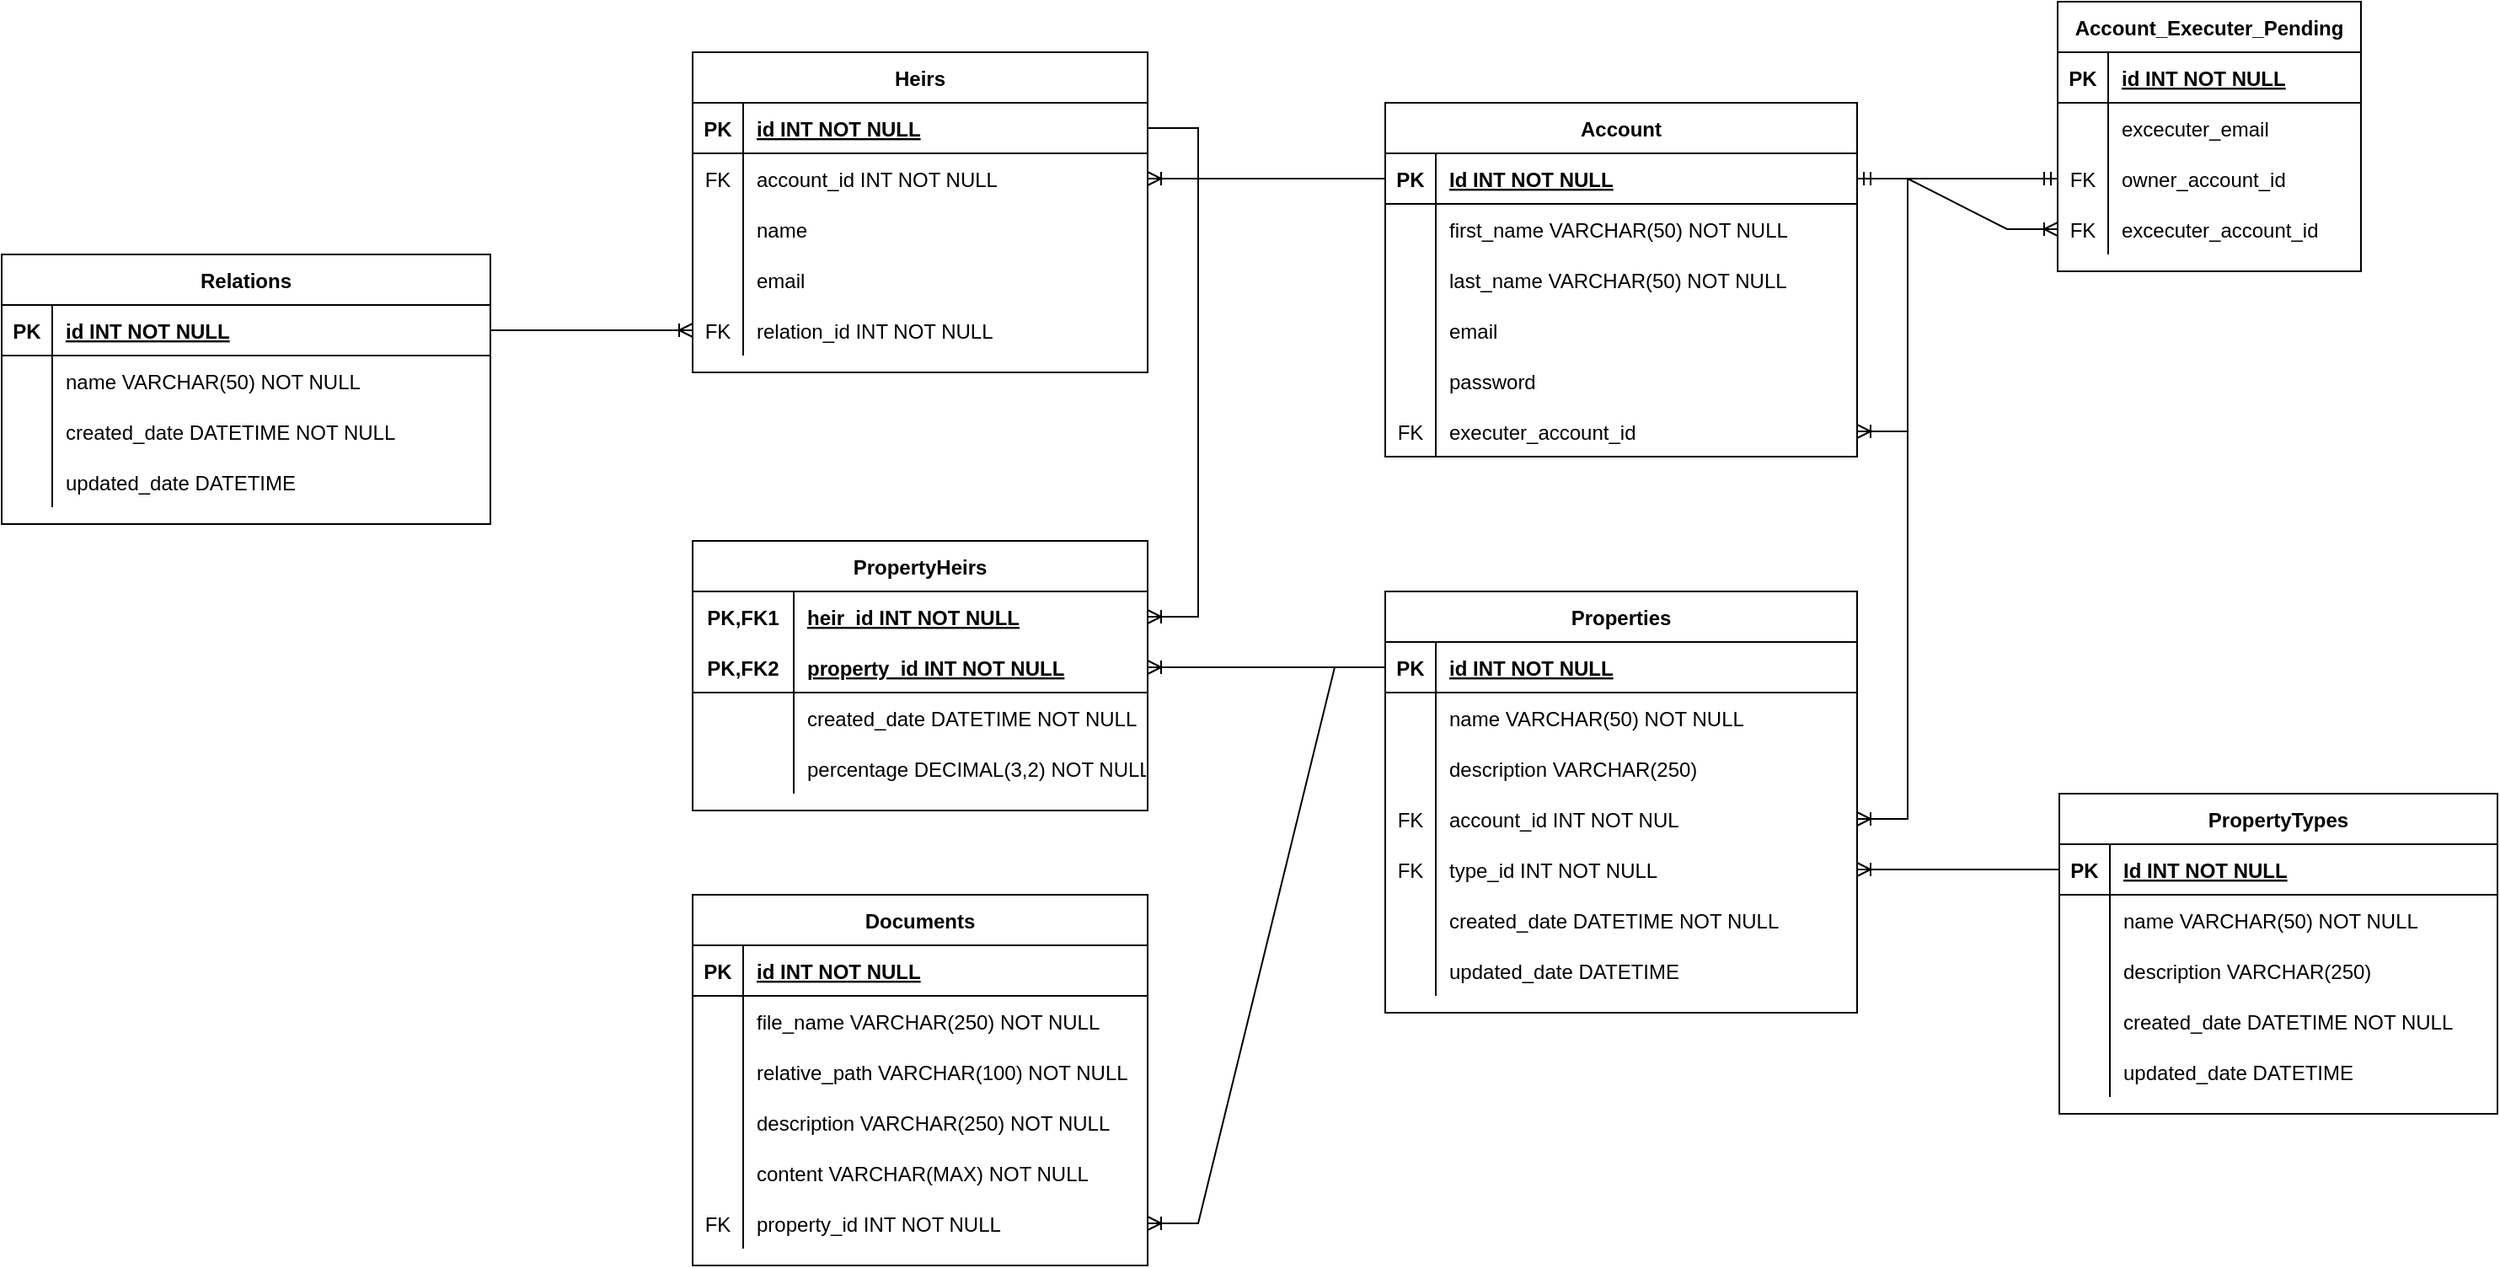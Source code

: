 <mxfile version="17.4.2" type="device"><diagram id="R2lEEEUBdFMjLlhIrx00" name="Page-1"><mxGraphModel dx="2092" dy="1830" grid="1" gridSize="10" guides="1" tooltips="1" connect="1" arrows="1" fold="1" page="1" pageScale="1" pageWidth="850" pageHeight="1100" math="0" shadow="0" extFonts="Permanent Marker^https://fonts.googleapis.com/css?family=Permanent+Marker"><root><mxCell id="0"/><mxCell id="1" parent="0"/><mxCell id="C-vyLk0tnHw3VtMMgP7b-23" value="Properties" style="shape=table;startSize=30;container=1;collapsible=1;childLayout=tableLayout;fixedRows=1;rowLines=0;fontStyle=1;align=center;resizeLast=1;" parent="1" vertex="1"><mxGeometry x="161" y="180" width="280" height="250" as="geometry"/></mxCell><mxCell id="C-vyLk0tnHw3VtMMgP7b-24" value="" style="shape=partialRectangle;collapsible=0;dropTarget=0;pointerEvents=0;fillColor=none;points=[[0,0.5],[1,0.5]];portConstraint=eastwest;top=0;left=0;right=0;bottom=1;" parent="C-vyLk0tnHw3VtMMgP7b-23" vertex="1"><mxGeometry y="30" width="280" height="30" as="geometry"/></mxCell><mxCell id="C-vyLk0tnHw3VtMMgP7b-25" value="PK" style="shape=partialRectangle;overflow=hidden;connectable=0;fillColor=none;top=0;left=0;bottom=0;right=0;fontStyle=1;" parent="C-vyLk0tnHw3VtMMgP7b-24" vertex="1"><mxGeometry width="30" height="30" as="geometry"><mxRectangle width="30" height="30" as="alternateBounds"/></mxGeometry></mxCell><mxCell id="C-vyLk0tnHw3VtMMgP7b-26" value="id INT NOT NULL" style="shape=partialRectangle;overflow=hidden;connectable=0;fillColor=none;top=0;left=0;bottom=0;right=0;align=left;spacingLeft=6;fontStyle=5;" parent="C-vyLk0tnHw3VtMMgP7b-24" vertex="1"><mxGeometry x="30" width="250" height="30" as="geometry"><mxRectangle width="250" height="30" as="alternateBounds"/></mxGeometry></mxCell><mxCell id="C-vyLk0tnHw3VtMMgP7b-27" value="" style="shape=partialRectangle;collapsible=0;dropTarget=0;pointerEvents=0;fillColor=none;points=[[0,0.5],[1,0.5]];portConstraint=eastwest;top=0;left=0;right=0;bottom=0;" parent="C-vyLk0tnHw3VtMMgP7b-23" vertex="1"><mxGeometry y="60" width="280" height="30" as="geometry"/></mxCell><mxCell id="C-vyLk0tnHw3VtMMgP7b-28" value="" style="shape=partialRectangle;overflow=hidden;connectable=0;fillColor=none;top=0;left=0;bottom=0;right=0;" parent="C-vyLk0tnHw3VtMMgP7b-27" vertex="1"><mxGeometry width="30" height="30" as="geometry"><mxRectangle width="30" height="30" as="alternateBounds"/></mxGeometry></mxCell><mxCell id="C-vyLk0tnHw3VtMMgP7b-29" value="name VARCHAR(50) NOT NULL" style="shape=partialRectangle;overflow=hidden;connectable=0;fillColor=none;top=0;left=0;bottom=0;right=0;align=left;spacingLeft=6;" parent="C-vyLk0tnHw3VtMMgP7b-27" vertex="1"><mxGeometry x="30" width="250" height="30" as="geometry"><mxRectangle width="250" height="30" as="alternateBounds"/></mxGeometry></mxCell><mxCell id="qUD1fz0pRqFBBfUH7ntj-1" value="" style="shape=tableRow;horizontal=0;startSize=0;swimlaneHead=0;swimlaneBody=0;fillColor=none;collapsible=0;dropTarget=0;points=[[0,0.5],[1,0.5]];portConstraint=eastwest;top=0;left=0;right=0;bottom=0;" parent="C-vyLk0tnHw3VtMMgP7b-23" vertex="1"><mxGeometry y="90" width="280" height="30" as="geometry"/></mxCell><mxCell id="qUD1fz0pRqFBBfUH7ntj-2" value="" style="shape=partialRectangle;connectable=0;fillColor=none;top=0;left=0;bottom=0;right=0;editable=1;overflow=hidden;" parent="qUD1fz0pRqFBBfUH7ntj-1" vertex="1"><mxGeometry width="30" height="30" as="geometry"><mxRectangle width="30" height="30" as="alternateBounds"/></mxGeometry></mxCell><mxCell id="qUD1fz0pRqFBBfUH7ntj-3" value="description VARCHAR(250)" style="shape=partialRectangle;connectable=0;fillColor=none;top=0;left=0;bottom=0;right=0;align=left;spacingLeft=6;overflow=hidden;" parent="qUD1fz0pRqFBBfUH7ntj-1" vertex="1"><mxGeometry x="30" width="250" height="30" as="geometry"><mxRectangle width="250" height="30" as="alternateBounds"/></mxGeometry></mxCell><mxCell id="qUD1fz0pRqFBBfUH7ntj-48" value="" style="shape=tableRow;horizontal=0;startSize=0;swimlaneHead=0;swimlaneBody=0;fillColor=none;collapsible=0;dropTarget=0;points=[[0,0.5],[1,0.5]];portConstraint=eastwest;top=0;left=0;right=0;bottom=0;" parent="C-vyLk0tnHw3VtMMgP7b-23" vertex="1"><mxGeometry y="120" width="280" height="30" as="geometry"/></mxCell><mxCell id="qUD1fz0pRqFBBfUH7ntj-49" value="FK" style="shape=partialRectangle;connectable=0;fillColor=none;top=0;left=0;bottom=0;right=0;fontStyle=0;overflow=hidden;" parent="qUD1fz0pRqFBBfUH7ntj-48" vertex="1"><mxGeometry width="30" height="30" as="geometry"><mxRectangle width="30" height="30" as="alternateBounds"/></mxGeometry></mxCell><mxCell id="qUD1fz0pRqFBBfUH7ntj-50" value="account_id INT NOT NUL" style="shape=partialRectangle;connectable=0;fillColor=none;top=0;left=0;bottom=0;right=0;align=left;spacingLeft=6;fontStyle=0;overflow=hidden;" parent="qUD1fz0pRqFBBfUH7ntj-48" vertex="1"><mxGeometry x="30" width="250" height="30" as="geometry"><mxRectangle width="250" height="30" as="alternateBounds"/></mxGeometry></mxCell><mxCell id="qUD1fz0pRqFBBfUH7ntj-7" value="" style="shape=tableRow;horizontal=0;startSize=0;swimlaneHead=0;swimlaneBody=0;fillColor=none;collapsible=0;dropTarget=0;points=[[0,0.5],[1,0.5]];portConstraint=eastwest;top=0;left=0;right=0;bottom=0;" parent="C-vyLk0tnHw3VtMMgP7b-23" vertex="1"><mxGeometry y="150" width="280" height="30" as="geometry"/></mxCell><mxCell id="qUD1fz0pRqFBBfUH7ntj-8" value="FK" style="shape=partialRectangle;connectable=0;fillColor=none;top=0;left=0;bottom=0;right=0;fontStyle=0;overflow=hidden;" parent="qUD1fz0pRqFBBfUH7ntj-7" vertex="1"><mxGeometry width="30" height="30" as="geometry"><mxRectangle width="30" height="30" as="alternateBounds"/></mxGeometry></mxCell><mxCell id="qUD1fz0pRqFBBfUH7ntj-9" value="type_id INT NOT NULL" style="shape=partialRectangle;connectable=0;fillColor=none;top=0;left=0;bottom=0;right=0;align=left;spacingLeft=6;fontStyle=0;overflow=hidden;" parent="qUD1fz0pRqFBBfUH7ntj-7" vertex="1"><mxGeometry x="30" width="250" height="30" as="geometry"><mxRectangle width="250" height="30" as="alternateBounds"/></mxGeometry></mxCell><mxCell id="qUD1fz0pRqFBBfUH7ntj-4" value="" style="shape=tableRow;horizontal=0;startSize=0;swimlaneHead=0;swimlaneBody=0;fillColor=none;collapsible=0;dropTarget=0;points=[[0,0.5],[1,0.5]];portConstraint=eastwest;top=0;left=0;right=0;bottom=0;" parent="C-vyLk0tnHw3VtMMgP7b-23" vertex="1"><mxGeometry y="180" width="280" height="30" as="geometry"/></mxCell><mxCell id="qUD1fz0pRqFBBfUH7ntj-5" value="" style="shape=partialRectangle;connectable=0;fillColor=none;top=0;left=0;bottom=0;right=0;editable=1;overflow=hidden;" parent="qUD1fz0pRqFBBfUH7ntj-4" vertex="1"><mxGeometry width="30" height="30" as="geometry"><mxRectangle width="30" height="30" as="alternateBounds"/></mxGeometry></mxCell><mxCell id="qUD1fz0pRqFBBfUH7ntj-6" value="created_date DATETIME NOT NULL" style="shape=partialRectangle;connectable=0;fillColor=none;top=0;left=0;bottom=0;right=0;align=left;spacingLeft=6;overflow=hidden;" parent="qUD1fz0pRqFBBfUH7ntj-4" vertex="1"><mxGeometry x="30" width="250" height="30" as="geometry"><mxRectangle width="250" height="30" as="alternateBounds"/></mxGeometry></mxCell><mxCell id="qUD1fz0pRqFBBfUH7ntj-10" value="" style="shape=tableRow;horizontal=0;startSize=0;swimlaneHead=0;swimlaneBody=0;fillColor=none;collapsible=0;dropTarget=0;points=[[0,0.5],[1,0.5]];portConstraint=eastwest;top=0;left=0;right=0;bottom=0;" parent="C-vyLk0tnHw3VtMMgP7b-23" vertex="1"><mxGeometry y="210" width="280" height="30" as="geometry"/></mxCell><mxCell id="qUD1fz0pRqFBBfUH7ntj-11" value="" style="shape=partialRectangle;connectable=0;fillColor=none;top=0;left=0;bottom=0;right=0;editable=1;overflow=hidden;" parent="qUD1fz0pRqFBBfUH7ntj-10" vertex="1"><mxGeometry width="30" height="30" as="geometry"><mxRectangle width="30" height="30" as="alternateBounds"/></mxGeometry></mxCell><mxCell id="qUD1fz0pRqFBBfUH7ntj-12" value="updated_date DATETIME" style="shape=partialRectangle;connectable=0;fillColor=none;top=0;left=0;bottom=0;right=0;align=left;spacingLeft=6;overflow=hidden;" parent="qUD1fz0pRqFBBfUH7ntj-10" vertex="1"><mxGeometry x="30" width="250" height="30" as="geometry"><mxRectangle width="250" height="30" as="alternateBounds"/></mxGeometry></mxCell><mxCell id="qUD1fz0pRqFBBfUH7ntj-13" value="PropertyTypes" style="shape=table;startSize=30;container=1;collapsible=1;childLayout=tableLayout;fixedRows=1;rowLines=0;fontStyle=1;align=center;resizeLast=1;" parent="1" vertex="1"><mxGeometry x="561" y="300" width="260" height="190" as="geometry"/></mxCell><mxCell id="qUD1fz0pRqFBBfUH7ntj-14" value="" style="shape=tableRow;horizontal=0;startSize=0;swimlaneHead=0;swimlaneBody=0;fillColor=none;collapsible=0;dropTarget=0;points=[[0,0.5],[1,0.5]];portConstraint=eastwest;top=0;left=0;right=0;bottom=1;" parent="qUD1fz0pRqFBBfUH7ntj-13" vertex="1"><mxGeometry y="30" width="260" height="30" as="geometry"/></mxCell><mxCell id="qUD1fz0pRqFBBfUH7ntj-15" value="PK" style="shape=partialRectangle;connectable=0;fillColor=none;top=0;left=0;bottom=0;right=0;fontStyle=1;overflow=hidden;" parent="qUD1fz0pRqFBBfUH7ntj-14" vertex="1"><mxGeometry width="30" height="30" as="geometry"><mxRectangle width="30" height="30" as="alternateBounds"/></mxGeometry></mxCell><mxCell id="qUD1fz0pRqFBBfUH7ntj-16" value="Id INT NOT NULL" style="shape=partialRectangle;connectable=0;fillColor=none;top=0;left=0;bottom=0;right=0;align=left;spacingLeft=6;fontStyle=5;overflow=hidden;" parent="qUD1fz0pRqFBBfUH7ntj-14" vertex="1"><mxGeometry x="30" width="230" height="30" as="geometry"><mxRectangle width="230" height="30" as="alternateBounds"/></mxGeometry></mxCell><mxCell id="qUD1fz0pRqFBBfUH7ntj-17" value="" style="shape=tableRow;horizontal=0;startSize=0;swimlaneHead=0;swimlaneBody=0;fillColor=none;collapsible=0;dropTarget=0;points=[[0,0.5],[1,0.5]];portConstraint=eastwest;top=0;left=0;right=0;bottom=0;" parent="qUD1fz0pRqFBBfUH7ntj-13" vertex="1"><mxGeometry y="60" width="260" height="30" as="geometry"/></mxCell><mxCell id="qUD1fz0pRqFBBfUH7ntj-18" value="" style="shape=partialRectangle;connectable=0;fillColor=none;top=0;left=0;bottom=0;right=0;editable=1;overflow=hidden;" parent="qUD1fz0pRqFBBfUH7ntj-17" vertex="1"><mxGeometry width="30" height="30" as="geometry"><mxRectangle width="30" height="30" as="alternateBounds"/></mxGeometry></mxCell><mxCell id="qUD1fz0pRqFBBfUH7ntj-19" value="name VARCHAR(50) NOT NULL" style="shape=partialRectangle;connectable=0;fillColor=none;top=0;left=0;bottom=0;right=0;align=left;spacingLeft=6;overflow=hidden;" parent="qUD1fz0pRqFBBfUH7ntj-17" vertex="1"><mxGeometry x="30" width="230" height="30" as="geometry"><mxRectangle width="230" height="30" as="alternateBounds"/></mxGeometry></mxCell><mxCell id="qUD1fz0pRqFBBfUH7ntj-23" value="" style="shape=tableRow;horizontal=0;startSize=0;swimlaneHead=0;swimlaneBody=0;fillColor=none;collapsible=0;dropTarget=0;points=[[0,0.5],[1,0.5]];portConstraint=eastwest;top=0;left=0;right=0;bottom=0;" parent="qUD1fz0pRqFBBfUH7ntj-13" vertex="1"><mxGeometry y="90" width="260" height="30" as="geometry"/></mxCell><mxCell id="qUD1fz0pRqFBBfUH7ntj-24" value="" style="shape=partialRectangle;connectable=0;fillColor=none;top=0;left=0;bottom=0;right=0;editable=1;overflow=hidden;" parent="qUD1fz0pRqFBBfUH7ntj-23" vertex="1"><mxGeometry width="30" height="30" as="geometry"><mxRectangle width="30" height="30" as="alternateBounds"/></mxGeometry></mxCell><mxCell id="qUD1fz0pRqFBBfUH7ntj-25" value="description VARCHAR(250)" style="shape=partialRectangle;connectable=0;fillColor=none;top=0;left=0;bottom=0;right=0;align=left;spacingLeft=6;overflow=hidden;" parent="qUD1fz0pRqFBBfUH7ntj-23" vertex="1"><mxGeometry x="30" width="230" height="30" as="geometry"><mxRectangle width="230" height="30" as="alternateBounds"/></mxGeometry></mxCell><mxCell id="qUD1fz0pRqFBBfUH7ntj-20" value="" style="shape=tableRow;horizontal=0;startSize=0;swimlaneHead=0;swimlaneBody=0;fillColor=none;collapsible=0;dropTarget=0;points=[[0,0.5],[1,0.5]];portConstraint=eastwest;top=0;left=0;right=0;bottom=0;" parent="qUD1fz0pRqFBBfUH7ntj-13" vertex="1"><mxGeometry y="120" width="260" height="30" as="geometry"/></mxCell><mxCell id="qUD1fz0pRqFBBfUH7ntj-21" value="" style="shape=partialRectangle;connectable=0;fillColor=none;top=0;left=0;bottom=0;right=0;editable=1;overflow=hidden;" parent="qUD1fz0pRqFBBfUH7ntj-20" vertex="1"><mxGeometry width="30" height="30" as="geometry"><mxRectangle width="30" height="30" as="alternateBounds"/></mxGeometry></mxCell><mxCell id="qUD1fz0pRqFBBfUH7ntj-22" value="created_date DATETIME NOT NULL" style="shape=partialRectangle;connectable=0;fillColor=none;top=0;left=0;bottom=0;right=0;align=left;spacingLeft=6;overflow=hidden;" parent="qUD1fz0pRqFBBfUH7ntj-20" vertex="1"><mxGeometry x="30" width="230" height="30" as="geometry"><mxRectangle width="230" height="30" as="alternateBounds"/></mxGeometry></mxCell><mxCell id="qUD1fz0pRqFBBfUH7ntj-27" value="" style="shape=tableRow;horizontal=0;startSize=0;swimlaneHead=0;swimlaneBody=0;fillColor=none;collapsible=0;dropTarget=0;points=[[0,0.5],[1,0.5]];portConstraint=eastwest;top=0;left=0;right=0;bottom=0;" parent="qUD1fz0pRqFBBfUH7ntj-13" vertex="1"><mxGeometry y="150" width="260" height="30" as="geometry"/></mxCell><mxCell id="qUD1fz0pRqFBBfUH7ntj-28" value="" style="shape=partialRectangle;connectable=0;fillColor=none;top=0;left=0;bottom=0;right=0;editable=1;overflow=hidden;" parent="qUD1fz0pRqFBBfUH7ntj-27" vertex="1"><mxGeometry width="30" height="30" as="geometry"><mxRectangle width="30" height="30" as="alternateBounds"/></mxGeometry></mxCell><mxCell id="qUD1fz0pRqFBBfUH7ntj-29" value="updated_date DATETIME" style="shape=partialRectangle;connectable=0;fillColor=none;top=0;left=0;bottom=0;right=0;align=left;spacingLeft=6;overflow=hidden;" parent="qUD1fz0pRqFBBfUH7ntj-27" vertex="1"><mxGeometry x="30" width="230" height="30" as="geometry"><mxRectangle width="230" height="30" as="alternateBounds"/></mxGeometry></mxCell><mxCell id="qUD1fz0pRqFBBfUH7ntj-33" value="" style="edgeStyle=entityRelationEdgeStyle;fontSize=12;html=1;endArrow=ERoneToMany;rounded=0;entryX=1;entryY=0.5;entryDx=0;entryDy=0;exitX=0;exitY=0.5;exitDx=0;exitDy=0;" parent="1" source="qUD1fz0pRqFBBfUH7ntj-14" target="qUD1fz0pRqFBBfUH7ntj-7" edge="1"><mxGeometry width="100" height="100" relative="1" as="geometry"><mxPoint x="401" y="470" as="sourcePoint"/><mxPoint x="501" y="370" as="targetPoint"/></mxGeometry></mxCell><mxCell id="qUD1fz0pRqFBBfUH7ntj-34" value="Heirs" style="shape=table;startSize=30;container=1;collapsible=1;childLayout=tableLayout;fixedRows=1;rowLines=0;fontStyle=1;align=center;resizeLast=1;" parent="1" vertex="1"><mxGeometry x="-250" y="-140" width="270" height="190" as="geometry"/></mxCell><mxCell id="qUD1fz0pRqFBBfUH7ntj-35" value="" style="shape=tableRow;horizontal=0;startSize=0;swimlaneHead=0;swimlaneBody=0;fillColor=none;collapsible=0;dropTarget=0;points=[[0,0.5],[1,0.5]];portConstraint=eastwest;top=0;left=0;right=0;bottom=1;" parent="qUD1fz0pRqFBBfUH7ntj-34" vertex="1"><mxGeometry y="30" width="270" height="30" as="geometry"/></mxCell><mxCell id="qUD1fz0pRqFBBfUH7ntj-36" value="PK" style="shape=partialRectangle;connectable=0;fillColor=none;top=0;left=0;bottom=0;right=0;fontStyle=1;overflow=hidden;" parent="qUD1fz0pRqFBBfUH7ntj-35" vertex="1"><mxGeometry width="30" height="30" as="geometry"><mxRectangle width="30" height="30" as="alternateBounds"/></mxGeometry></mxCell><mxCell id="qUD1fz0pRqFBBfUH7ntj-37" value="id INT NOT NULL" style="shape=partialRectangle;connectable=0;fillColor=none;top=0;left=0;bottom=0;right=0;align=left;spacingLeft=6;fontStyle=5;overflow=hidden;" parent="qUD1fz0pRqFBBfUH7ntj-35" vertex="1"><mxGeometry x="30" width="240" height="30" as="geometry"><mxRectangle width="240" height="30" as="alternateBounds"/></mxGeometry></mxCell><mxCell id="qUD1fz0pRqFBBfUH7ntj-55" value="" style="shape=tableRow;horizontal=0;startSize=0;swimlaneHead=0;swimlaneBody=0;fillColor=none;collapsible=0;dropTarget=0;points=[[0,0.5],[1,0.5]];portConstraint=eastwest;top=0;left=0;right=0;bottom=0;" parent="qUD1fz0pRqFBBfUH7ntj-34" vertex="1"><mxGeometry y="60" width="270" height="30" as="geometry"/></mxCell><mxCell id="qUD1fz0pRqFBBfUH7ntj-56" value="FK" style="shape=partialRectangle;connectable=0;fillColor=none;top=0;left=0;bottom=0;right=0;fontStyle=0;overflow=hidden;" parent="qUD1fz0pRqFBBfUH7ntj-55" vertex="1"><mxGeometry width="30" height="30" as="geometry"><mxRectangle width="30" height="30" as="alternateBounds"/></mxGeometry></mxCell><mxCell id="qUD1fz0pRqFBBfUH7ntj-57" value="account_id INT NOT NULL" style="shape=partialRectangle;connectable=0;fillColor=none;top=0;left=0;bottom=0;right=0;align=left;spacingLeft=6;fontStyle=0;overflow=hidden;" parent="qUD1fz0pRqFBBfUH7ntj-55" vertex="1"><mxGeometry x="30" width="240" height="30" as="geometry"><mxRectangle width="240" height="30" as="alternateBounds"/></mxGeometry></mxCell><mxCell id="qUD1fz0pRqFBBfUH7ntj-38" value="" style="shape=tableRow;horizontal=0;startSize=0;swimlaneHead=0;swimlaneBody=0;fillColor=none;collapsible=0;dropTarget=0;points=[[0,0.5],[1,0.5]];portConstraint=eastwest;top=0;left=0;right=0;bottom=0;" parent="qUD1fz0pRqFBBfUH7ntj-34" vertex="1"><mxGeometry y="90" width="270" height="30" as="geometry"/></mxCell><mxCell id="qUD1fz0pRqFBBfUH7ntj-39" value="" style="shape=partialRectangle;connectable=0;fillColor=none;top=0;left=0;bottom=0;right=0;editable=1;overflow=hidden;" parent="qUD1fz0pRqFBBfUH7ntj-38" vertex="1"><mxGeometry width="30" height="30" as="geometry"><mxRectangle width="30" height="30" as="alternateBounds"/></mxGeometry></mxCell><mxCell id="qUD1fz0pRqFBBfUH7ntj-40" value="name" style="shape=partialRectangle;connectable=0;fillColor=none;top=0;left=0;bottom=0;right=0;align=left;spacingLeft=6;overflow=hidden;" parent="qUD1fz0pRqFBBfUH7ntj-38" vertex="1"><mxGeometry x="30" width="240" height="30" as="geometry"><mxRectangle width="240" height="30" as="alternateBounds"/></mxGeometry></mxCell><mxCell id="YRLWPj86FIgVeOTSASlJ-2" value="" style="shape=tableRow;horizontal=0;startSize=0;swimlaneHead=0;swimlaneBody=0;fillColor=none;collapsible=0;dropTarget=0;points=[[0,0.5],[1,0.5]];portConstraint=eastwest;top=0;left=0;right=0;bottom=0;" parent="qUD1fz0pRqFBBfUH7ntj-34" vertex="1"><mxGeometry y="120" width="270" height="30" as="geometry"/></mxCell><mxCell id="YRLWPj86FIgVeOTSASlJ-3" value="" style="shape=partialRectangle;connectable=0;fillColor=none;top=0;left=0;bottom=0;right=0;editable=1;overflow=hidden;" parent="YRLWPj86FIgVeOTSASlJ-2" vertex="1"><mxGeometry width="30" height="30" as="geometry"><mxRectangle width="30" height="30" as="alternateBounds"/></mxGeometry></mxCell><mxCell id="YRLWPj86FIgVeOTSASlJ-4" value="email" style="shape=partialRectangle;connectable=0;fillColor=none;top=0;left=0;bottom=0;right=0;align=left;spacingLeft=6;overflow=hidden;" parent="YRLWPj86FIgVeOTSASlJ-2" vertex="1"><mxGeometry x="30" width="240" height="30" as="geometry"><mxRectangle width="240" height="30" as="alternateBounds"/></mxGeometry></mxCell><mxCell id="qUD1fz0pRqFBBfUH7ntj-58" value="" style="shape=tableRow;horizontal=0;startSize=0;swimlaneHead=0;swimlaneBody=0;fillColor=none;collapsible=0;dropTarget=0;points=[[0,0.5],[1,0.5]];portConstraint=eastwest;top=0;left=0;right=0;bottom=0;" parent="qUD1fz0pRqFBBfUH7ntj-34" vertex="1"><mxGeometry y="150" width="270" height="30" as="geometry"/></mxCell><mxCell id="qUD1fz0pRqFBBfUH7ntj-59" value="FK" style="shape=partialRectangle;connectable=0;fillColor=none;top=0;left=0;bottom=0;right=0;fontStyle=0;overflow=hidden;" parent="qUD1fz0pRqFBBfUH7ntj-58" vertex="1"><mxGeometry width="30" height="30" as="geometry"><mxRectangle width="30" height="30" as="alternateBounds"/></mxGeometry></mxCell><mxCell id="qUD1fz0pRqFBBfUH7ntj-60" value="relation_id INT NOT NULL" style="shape=partialRectangle;connectable=0;fillColor=none;top=0;left=0;bottom=0;right=0;align=left;spacingLeft=6;fontStyle=0;overflow=hidden;" parent="qUD1fz0pRqFBBfUH7ntj-58" vertex="1"><mxGeometry x="30" width="240" height="30" as="geometry"><mxRectangle width="240" height="30" as="alternateBounds"/></mxGeometry></mxCell><mxCell id="qUD1fz0pRqFBBfUH7ntj-61" value="Relations" style="shape=table;startSize=30;container=1;collapsible=1;childLayout=tableLayout;fixedRows=1;rowLines=0;fontStyle=1;align=center;resizeLast=1;" parent="1" vertex="1"><mxGeometry x="-660" y="-20" width="290" height="160" as="geometry"/></mxCell><mxCell id="qUD1fz0pRqFBBfUH7ntj-62" value="" style="shape=tableRow;horizontal=0;startSize=0;swimlaneHead=0;swimlaneBody=0;fillColor=none;collapsible=0;dropTarget=0;points=[[0,0.5],[1,0.5]];portConstraint=eastwest;top=0;left=0;right=0;bottom=1;" parent="qUD1fz0pRqFBBfUH7ntj-61" vertex="1"><mxGeometry y="30" width="290" height="30" as="geometry"/></mxCell><mxCell id="qUD1fz0pRqFBBfUH7ntj-63" value="PK" style="shape=partialRectangle;connectable=0;fillColor=none;top=0;left=0;bottom=0;right=0;fontStyle=1;overflow=hidden;" parent="qUD1fz0pRqFBBfUH7ntj-62" vertex="1"><mxGeometry width="30" height="30" as="geometry"><mxRectangle width="30" height="30" as="alternateBounds"/></mxGeometry></mxCell><mxCell id="qUD1fz0pRqFBBfUH7ntj-64" value="id INT NOT NULL" style="shape=partialRectangle;connectable=0;fillColor=none;top=0;left=0;bottom=0;right=0;align=left;spacingLeft=6;fontStyle=5;overflow=hidden;" parent="qUD1fz0pRqFBBfUH7ntj-62" vertex="1"><mxGeometry x="30" width="260" height="30" as="geometry"><mxRectangle width="260" height="30" as="alternateBounds"/></mxGeometry></mxCell><mxCell id="qUD1fz0pRqFBBfUH7ntj-65" value="" style="shape=tableRow;horizontal=0;startSize=0;swimlaneHead=0;swimlaneBody=0;fillColor=none;collapsible=0;dropTarget=0;points=[[0,0.5],[1,0.5]];portConstraint=eastwest;top=0;left=0;right=0;bottom=0;" parent="qUD1fz0pRqFBBfUH7ntj-61" vertex="1"><mxGeometry y="60" width="290" height="30" as="geometry"/></mxCell><mxCell id="qUD1fz0pRqFBBfUH7ntj-66" value="" style="shape=partialRectangle;connectable=0;fillColor=none;top=0;left=0;bottom=0;right=0;editable=1;overflow=hidden;" parent="qUD1fz0pRqFBBfUH7ntj-65" vertex="1"><mxGeometry width="30" height="30" as="geometry"><mxRectangle width="30" height="30" as="alternateBounds"/></mxGeometry></mxCell><mxCell id="qUD1fz0pRqFBBfUH7ntj-67" value="name VARCHAR(50) NOT NULL" style="shape=partialRectangle;connectable=0;fillColor=none;top=0;left=0;bottom=0;right=0;align=left;spacingLeft=6;overflow=hidden;" parent="qUD1fz0pRqFBBfUH7ntj-65" vertex="1"><mxGeometry x="30" width="260" height="30" as="geometry"><mxRectangle width="260" height="30" as="alternateBounds"/></mxGeometry></mxCell><mxCell id="qUD1fz0pRqFBBfUH7ntj-68" value="" style="shape=tableRow;horizontal=0;startSize=0;swimlaneHead=0;swimlaneBody=0;fillColor=none;collapsible=0;dropTarget=0;points=[[0,0.5],[1,0.5]];portConstraint=eastwest;top=0;left=0;right=0;bottom=0;" parent="qUD1fz0pRqFBBfUH7ntj-61" vertex="1"><mxGeometry y="90" width="290" height="30" as="geometry"/></mxCell><mxCell id="qUD1fz0pRqFBBfUH7ntj-69" value="" style="shape=partialRectangle;connectable=0;fillColor=none;top=0;left=0;bottom=0;right=0;editable=1;overflow=hidden;" parent="qUD1fz0pRqFBBfUH7ntj-68" vertex="1"><mxGeometry width="30" height="30" as="geometry"><mxRectangle width="30" height="30" as="alternateBounds"/></mxGeometry></mxCell><mxCell id="qUD1fz0pRqFBBfUH7ntj-70" value="created_date DATETIME NOT NULL" style="shape=partialRectangle;connectable=0;fillColor=none;top=0;left=0;bottom=0;right=0;align=left;spacingLeft=6;overflow=hidden;" parent="qUD1fz0pRqFBBfUH7ntj-68" vertex="1"><mxGeometry x="30" width="260" height="30" as="geometry"><mxRectangle width="260" height="30" as="alternateBounds"/></mxGeometry></mxCell><mxCell id="qUD1fz0pRqFBBfUH7ntj-71" value="" style="shape=tableRow;horizontal=0;startSize=0;swimlaneHead=0;swimlaneBody=0;fillColor=none;collapsible=0;dropTarget=0;points=[[0,0.5],[1,0.5]];portConstraint=eastwest;top=0;left=0;right=0;bottom=0;" parent="qUD1fz0pRqFBBfUH7ntj-61" vertex="1"><mxGeometry y="120" width="290" height="30" as="geometry"/></mxCell><mxCell id="qUD1fz0pRqFBBfUH7ntj-72" value="" style="shape=partialRectangle;connectable=0;fillColor=none;top=0;left=0;bottom=0;right=0;editable=1;overflow=hidden;" parent="qUD1fz0pRqFBBfUH7ntj-71" vertex="1"><mxGeometry width="30" height="30" as="geometry"><mxRectangle width="30" height="30" as="alternateBounds"/></mxGeometry></mxCell><mxCell id="qUD1fz0pRqFBBfUH7ntj-73" value="updated_date DATETIME" style="shape=partialRectangle;connectable=0;fillColor=none;top=0;left=0;bottom=0;right=0;align=left;spacingLeft=6;overflow=hidden;" parent="qUD1fz0pRqFBBfUH7ntj-71" vertex="1"><mxGeometry x="30" width="260" height="30" as="geometry"><mxRectangle width="260" height="30" as="alternateBounds"/></mxGeometry></mxCell><mxCell id="qUD1fz0pRqFBBfUH7ntj-74" value="" style="edgeStyle=entityRelationEdgeStyle;fontSize=12;html=1;endArrow=ERoneToMany;rounded=0;exitX=1;exitY=0.5;exitDx=0;exitDy=0;" parent="1" source="qUD1fz0pRqFBBfUH7ntj-62" target="qUD1fz0pRqFBBfUH7ntj-58" edge="1"><mxGeometry width="100" height="100" relative="1" as="geometry"><mxPoint x="-230" y="680" as="sourcePoint"/><mxPoint x="-130" y="580" as="targetPoint"/></mxGeometry></mxCell><mxCell id="qUD1fz0pRqFBBfUH7ntj-103" value="Documents" style="shape=table;startSize=30;container=1;collapsible=1;childLayout=tableLayout;fixedRows=1;rowLines=0;fontStyle=1;align=center;resizeLast=1;" parent="1" vertex="1"><mxGeometry x="-250" y="360" width="270" height="220" as="geometry"/></mxCell><mxCell id="qUD1fz0pRqFBBfUH7ntj-104" value="" style="shape=tableRow;horizontal=0;startSize=0;swimlaneHead=0;swimlaneBody=0;fillColor=none;collapsible=0;dropTarget=0;points=[[0,0.5],[1,0.5]];portConstraint=eastwest;top=0;left=0;right=0;bottom=1;" parent="qUD1fz0pRqFBBfUH7ntj-103" vertex="1"><mxGeometry y="30" width="270" height="30" as="geometry"/></mxCell><mxCell id="qUD1fz0pRqFBBfUH7ntj-105" value="PK" style="shape=partialRectangle;connectable=0;fillColor=none;top=0;left=0;bottom=0;right=0;fontStyle=1;overflow=hidden;" parent="qUD1fz0pRqFBBfUH7ntj-104" vertex="1"><mxGeometry width="30" height="30" as="geometry"><mxRectangle width="30" height="30" as="alternateBounds"/></mxGeometry></mxCell><mxCell id="qUD1fz0pRqFBBfUH7ntj-106" value="id INT NOT NULL" style="shape=partialRectangle;connectable=0;fillColor=none;top=0;left=0;bottom=0;right=0;align=left;spacingLeft=6;fontStyle=5;overflow=hidden;" parent="qUD1fz0pRqFBBfUH7ntj-104" vertex="1"><mxGeometry x="30" width="240" height="30" as="geometry"><mxRectangle width="240" height="30" as="alternateBounds"/></mxGeometry></mxCell><mxCell id="qUD1fz0pRqFBBfUH7ntj-121" value="" style="shape=tableRow;horizontal=0;startSize=0;swimlaneHead=0;swimlaneBody=0;fillColor=none;collapsible=0;dropTarget=0;points=[[0,0.5],[1,0.5]];portConstraint=eastwest;top=0;left=0;right=0;bottom=0;" parent="qUD1fz0pRqFBBfUH7ntj-103" vertex="1"><mxGeometry y="60" width="270" height="30" as="geometry"/></mxCell><mxCell id="qUD1fz0pRqFBBfUH7ntj-122" value="" style="shape=partialRectangle;connectable=0;fillColor=none;top=0;left=0;bottom=0;right=0;editable=1;overflow=hidden;" parent="qUD1fz0pRqFBBfUH7ntj-121" vertex="1"><mxGeometry width="30" height="30" as="geometry"><mxRectangle width="30" height="30" as="alternateBounds"/></mxGeometry></mxCell><mxCell id="qUD1fz0pRqFBBfUH7ntj-123" value="file_name VARCHAR(250) NOT NULL" style="shape=partialRectangle;connectable=0;fillColor=none;top=0;left=0;bottom=0;right=0;align=left;spacingLeft=6;overflow=hidden;" parent="qUD1fz0pRqFBBfUH7ntj-121" vertex="1"><mxGeometry x="30" width="240" height="30" as="geometry"><mxRectangle width="240" height="30" as="alternateBounds"/></mxGeometry></mxCell><mxCell id="Ww6_uYUUmyDUjytXvFHL-1" value="" style="shape=tableRow;horizontal=0;startSize=0;swimlaneHead=0;swimlaneBody=0;fillColor=none;collapsible=0;dropTarget=0;points=[[0,0.5],[1,0.5]];portConstraint=eastwest;top=0;left=0;right=0;bottom=0;" parent="qUD1fz0pRqFBBfUH7ntj-103" vertex="1"><mxGeometry y="90" width="270" height="30" as="geometry"/></mxCell><mxCell id="Ww6_uYUUmyDUjytXvFHL-2" value="" style="shape=partialRectangle;connectable=0;fillColor=none;top=0;left=0;bottom=0;right=0;editable=1;overflow=hidden;" parent="Ww6_uYUUmyDUjytXvFHL-1" vertex="1"><mxGeometry width="30" height="30" as="geometry"><mxRectangle width="30" height="30" as="alternateBounds"/></mxGeometry></mxCell><mxCell id="Ww6_uYUUmyDUjytXvFHL-3" value="relative_path VARCHAR(100) NOT NULL" style="shape=partialRectangle;connectable=0;fillColor=none;top=0;left=0;bottom=0;right=0;align=left;spacingLeft=6;overflow=hidden;" parent="Ww6_uYUUmyDUjytXvFHL-1" vertex="1"><mxGeometry x="30" width="240" height="30" as="geometry"><mxRectangle width="240" height="30" as="alternateBounds"/></mxGeometry></mxCell><mxCell id="Ww6_uYUUmyDUjytXvFHL-9" value="" style="shape=tableRow;horizontal=0;startSize=0;swimlaneHead=0;swimlaneBody=0;fillColor=none;collapsible=0;dropTarget=0;points=[[0,0.5],[1,0.5]];portConstraint=eastwest;top=0;left=0;right=0;bottom=0;" parent="qUD1fz0pRqFBBfUH7ntj-103" vertex="1"><mxGeometry y="120" width="270" height="30" as="geometry"/></mxCell><mxCell id="Ww6_uYUUmyDUjytXvFHL-10" value="" style="shape=partialRectangle;connectable=0;fillColor=none;top=0;left=0;bottom=0;right=0;editable=1;overflow=hidden;" parent="Ww6_uYUUmyDUjytXvFHL-9" vertex="1"><mxGeometry width="30" height="30" as="geometry"><mxRectangle width="30" height="30" as="alternateBounds"/></mxGeometry></mxCell><mxCell id="Ww6_uYUUmyDUjytXvFHL-11" value="description VARCHAR(250) NOT NULL" style="shape=partialRectangle;connectable=0;fillColor=none;top=0;left=0;bottom=0;right=0;align=left;spacingLeft=6;overflow=hidden;" parent="Ww6_uYUUmyDUjytXvFHL-9" vertex="1"><mxGeometry x="30" width="240" height="30" as="geometry"><mxRectangle width="240" height="30" as="alternateBounds"/></mxGeometry></mxCell><mxCell id="Ww6_uYUUmyDUjytXvFHL-12" value="" style="shape=tableRow;horizontal=0;startSize=0;swimlaneHead=0;swimlaneBody=0;fillColor=none;collapsible=0;dropTarget=0;points=[[0,0.5],[1,0.5]];portConstraint=eastwest;top=0;left=0;right=0;bottom=0;" parent="qUD1fz0pRqFBBfUH7ntj-103" vertex="1"><mxGeometry y="150" width="270" height="30" as="geometry"/></mxCell><mxCell id="Ww6_uYUUmyDUjytXvFHL-13" value="" style="shape=partialRectangle;connectable=0;fillColor=none;top=0;left=0;bottom=0;right=0;editable=1;overflow=hidden;" parent="Ww6_uYUUmyDUjytXvFHL-12" vertex="1"><mxGeometry width="30" height="30" as="geometry"><mxRectangle width="30" height="30" as="alternateBounds"/></mxGeometry></mxCell><mxCell id="Ww6_uYUUmyDUjytXvFHL-14" value="content VARCHAR(MAX) NOT NULL" style="shape=partialRectangle;connectable=0;fillColor=none;top=0;left=0;bottom=0;right=0;align=left;spacingLeft=6;overflow=hidden;" parent="Ww6_uYUUmyDUjytXvFHL-12" vertex="1"><mxGeometry x="30" width="240" height="30" as="geometry"><mxRectangle width="240" height="30" as="alternateBounds"/></mxGeometry></mxCell><mxCell id="qUD1fz0pRqFBBfUH7ntj-117" value="" style="shape=tableRow;horizontal=0;startSize=0;swimlaneHead=0;swimlaneBody=0;fillColor=none;collapsible=0;dropTarget=0;points=[[0,0.5],[1,0.5]];portConstraint=eastwest;top=0;left=0;right=0;bottom=0;" parent="qUD1fz0pRqFBBfUH7ntj-103" vertex="1"><mxGeometry y="180" width="270" height="30" as="geometry"/></mxCell><mxCell id="qUD1fz0pRqFBBfUH7ntj-118" value="FK" style="shape=partialRectangle;connectable=0;fillColor=none;top=0;left=0;bottom=0;right=0;fontStyle=0;overflow=hidden;" parent="qUD1fz0pRqFBBfUH7ntj-117" vertex="1"><mxGeometry width="30" height="30" as="geometry"><mxRectangle width="30" height="30" as="alternateBounds"/></mxGeometry></mxCell><mxCell id="qUD1fz0pRqFBBfUH7ntj-119" value="property_id INT NOT NULL" style="shape=partialRectangle;connectable=0;fillColor=none;top=0;left=0;bottom=0;right=0;align=left;spacingLeft=6;fontStyle=0;overflow=hidden;" parent="qUD1fz0pRqFBBfUH7ntj-117" vertex="1"><mxGeometry x="30" width="240" height="30" as="geometry"><mxRectangle width="240" height="30" as="alternateBounds"/></mxGeometry></mxCell><mxCell id="qUD1fz0pRqFBBfUH7ntj-124" value="Account" style="shape=table;startSize=30;container=1;collapsible=1;childLayout=tableLayout;fixedRows=1;rowLines=0;fontStyle=1;align=center;resizeLast=1;" parent="1" vertex="1"><mxGeometry x="161" y="-110" width="280" height="210" as="geometry"/></mxCell><mxCell id="qUD1fz0pRqFBBfUH7ntj-125" value="" style="shape=tableRow;horizontal=0;startSize=0;swimlaneHead=0;swimlaneBody=0;fillColor=none;collapsible=0;dropTarget=0;points=[[0,0.5],[1,0.5]];portConstraint=eastwest;top=0;left=0;right=0;bottom=1;" parent="qUD1fz0pRqFBBfUH7ntj-124" vertex="1"><mxGeometry y="30" width="280" height="30" as="geometry"/></mxCell><mxCell id="qUD1fz0pRqFBBfUH7ntj-126" value="PK" style="shape=partialRectangle;connectable=0;fillColor=none;top=0;left=0;bottom=0;right=0;fontStyle=1;overflow=hidden;" parent="qUD1fz0pRqFBBfUH7ntj-125" vertex="1"><mxGeometry width="30" height="30" as="geometry"><mxRectangle width="30" height="30" as="alternateBounds"/></mxGeometry></mxCell><mxCell id="qUD1fz0pRqFBBfUH7ntj-127" value="Id INT NOT NULL" style="shape=partialRectangle;connectable=0;fillColor=none;top=0;left=0;bottom=0;right=0;align=left;spacingLeft=6;fontStyle=5;overflow=hidden;" parent="qUD1fz0pRqFBBfUH7ntj-125" vertex="1"><mxGeometry x="30" width="250" height="30" as="geometry"><mxRectangle width="250" height="30" as="alternateBounds"/></mxGeometry></mxCell><mxCell id="qUD1fz0pRqFBBfUH7ntj-128" value="" style="shape=tableRow;horizontal=0;startSize=0;swimlaneHead=0;swimlaneBody=0;fillColor=none;collapsible=0;dropTarget=0;points=[[0,0.5],[1,0.5]];portConstraint=eastwest;top=0;left=0;right=0;bottom=0;" parent="qUD1fz0pRqFBBfUH7ntj-124" vertex="1"><mxGeometry y="60" width="280" height="30" as="geometry"/></mxCell><mxCell id="qUD1fz0pRqFBBfUH7ntj-129" value="" style="shape=partialRectangle;connectable=0;fillColor=none;top=0;left=0;bottom=0;right=0;editable=1;overflow=hidden;" parent="qUD1fz0pRqFBBfUH7ntj-128" vertex="1"><mxGeometry width="30" height="30" as="geometry"><mxRectangle width="30" height="30" as="alternateBounds"/></mxGeometry></mxCell><mxCell id="qUD1fz0pRqFBBfUH7ntj-130" value="first_name VARCHAR(50) NOT NULL" style="shape=partialRectangle;connectable=0;fillColor=none;top=0;left=0;bottom=0;right=0;align=left;spacingLeft=6;overflow=hidden;" parent="qUD1fz0pRqFBBfUH7ntj-128" vertex="1"><mxGeometry x="30" width="250" height="30" as="geometry"><mxRectangle width="250" height="30" as="alternateBounds"/></mxGeometry></mxCell><mxCell id="qUD1fz0pRqFBBfUH7ntj-131" value="" style="shape=tableRow;horizontal=0;startSize=0;swimlaneHead=0;swimlaneBody=0;fillColor=none;collapsible=0;dropTarget=0;points=[[0,0.5],[1,0.5]];portConstraint=eastwest;top=0;left=0;right=0;bottom=0;" parent="qUD1fz0pRqFBBfUH7ntj-124" vertex="1"><mxGeometry y="90" width="280" height="30" as="geometry"/></mxCell><mxCell id="qUD1fz0pRqFBBfUH7ntj-132" value="" style="shape=partialRectangle;connectable=0;fillColor=none;top=0;left=0;bottom=0;right=0;editable=1;overflow=hidden;" parent="qUD1fz0pRqFBBfUH7ntj-131" vertex="1"><mxGeometry width="30" height="30" as="geometry"><mxRectangle width="30" height="30" as="alternateBounds"/></mxGeometry></mxCell><mxCell id="qUD1fz0pRqFBBfUH7ntj-133" value="last_name VARCHAR(50) NOT NULL" style="shape=partialRectangle;connectable=0;fillColor=none;top=0;left=0;bottom=0;right=0;align=left;spacingLeft=6;overflow=hidden;" parent="qUD1fz0pRqFBBfUH7ntj-131" vertex="1"><mxGeometry x="30" width="250" height="30" as="geometry"><mxRectangle width="250" height="30" as="alternateBounds"/></mxGeometry></mxCell><mxCell id="qUD1fz0pRqFBBfUH7ntj-134" value="" style="shape=tableRow;horizontal=0;startSize=0;swimlaneHead=0;swimlaneBody=0;fillColor=none;collapsible=0;dropTarget=0;points=[[0,0.5],[1,0.5]];portConstraint=eastwest;top=0;left=0;right=0;bottom=0;" parent="qUD1fz0pRqFBBfUH7ntj-124" vertex="1"><mxGeometry y="120" width="280" height="30" as="geometry"/></mxCell><mxCell id="qUD1fz0pRqFBBfUH7ntj-135" value="" style="shape=partialRectangle;connectable=0;fillColor=none;top=0;left=0;bottom=0;right=0;editable=1;overflow=hidden;" parent="qUD1fz0pRqFBBfUH7ntj-134" vertex="1"><mxGeometry width="30" height="30" as="geometry"><mxRectangle width="30" height="30" as="alternateBounds"/></mxGeometry></mxCell><mxCell id="qUD1fz0pRqFBBfUH7ntj-136" value="email" style="shape=partialRectangle;connectable=0;fillColor=none;top=0;left=0;bottom=0;right=0;align=left;spacingLeft=6;overflow=hidden;" parent="qUD1fz0pRqFBBfUH7ntj-134" vertex="1"><mxGeometry x="30" width="250" height="30" as="geometry"><mxRectangle width="250" height="30" as="alternateBounds"/></mxGeometry></mxCell><mxCell id="qUD1fz0pRqFBBfUH7ntj-137" value="" style="shape=tableRow;horizontal=0;startSize=0;swimlaneHead=0;swimlaneBody=0;fillColor=none;collapsible=0;dropTarget=0;points=[[0,0.5],[1,0.5]];portConstraint=eastwest;top=0;left=0;right=0;bottom=0;" parent="qUD1fz0pRqFBBfUH7ntj-124" vertex="1"><mxGeometry y="150" width="280" height="30" as="geometry"/></mxCell><mxCell id="qUD1fz0pRqFBBfUH7ntj-138" value="" style="shape=partialRectangle;connectable=0;fillColor=none;top=0;left=0;bottom=0;right=0;editable=1;overflow=hidden;" parent="qUD1fz0pRqFBBfUH7ntj-137" vertex="1"><mxGeometry width="30" height="30" as="geometry"><mxRectangle width="30" height="30" as="alternateBounds"/></mxGeometry></mxCell><mxCell id="qUD1fz0pRqFBBfUH7ntj-139" value="password" style="shape=partialRectangle;connectable=0;fillColor=none;top=0;left=0;bottom=0;right=0;align=left;spacingLeft=6;overflow=hidden;" parent="qUD1fz0pRqFBBfUH7ntj-137" vertex="1"><mxGeometry x="30" width="250" height="30" as="geometry"><mxRectangle width="250" height="30" as="alternateBounds"/></mxGeometry></mxCell><mxCell id="SsbCFpPAI_KSKRowNjOo-5" value="" style="shape=tableRow;horizontal=0;startSize=0;swimlaneHead=0;swimlaneBody=0;fillColor=none;collapsible=0;dropTarget=0;points=[[0,0.5],[1,0.5]];portConstraint=eastwest;top=0;left=0;right=0;bottom=1;" parent="qUD1fz0pRqFBBfUH7ntj-124" vertex="1"><mxGeometry y="180" width="280" height="30" as="geometry"/></mxCell><mxCell id="SsbCFpPAI_KSKRowNjOo-6" value="FK" style="shape=partialRectangle;connectable=0;fillColor=none;top=0;left=0;bottom=0;right=0;fontStyle=0;overflow=hidden;" parent="SsbCFpPAI_KSKRowNjOo-5" vertex="1"><mxGeometry width="30" height="30" as="geometry"><mxRectangle width="30" height="30" as="alternateBounds"/></mxGeometry></mxCell><mxCell id="SsbCFpPAI_KSKRowNjOo-7" value="executer_account_id" style="shape=partialRectangle;connectable=0;fillColor=none;top=0;left=0;bottom=0;right=0;align=left;spacingLeft=6;fontStyle=0;overflow=hidden;" parent="SsbCFpPAI_KSKRowNjOo-5" vertex="1"><mxGeometry x="30" width="250" height="30" as="geometry"><mxRectangle width="250" height="30" as="alternateBounds"/></mxGeometry></mxCell><mxCell id="SsbCFpPAI_KSKRowNjOo-8" value="" style="edgeStyle=entityRelationEdgeStyle;fontSize=12;html=1;endArrow=ERoneToMany;rounded=0;exitX=1;exitY=0.5;exitDx=0;exitDy=0;" parent="qUD1fz0pRqFBBfUH7ntj-124" source="qUD1fz0pRqFBBfUH7ntj-125" target="SsbCFpPAI_KSKRowNjOo-5" edge="1"><mxGeometry width="100" height="100" relative="1" as="geometry"><mxPoint x="290" y="55" as="sourcePoint"/><mxPoint x="409" y="20" as="targetPoint"/></mxGeometry></mxCell><mxCell id="YRLWPj86FIgVeOTSASlJ-11" value="PropertyHeirs" style="shape=table;startSize=30;container=1;collapsible=1;childLayout=tableLayout;fixedRows=1;rowLines=0;fontStyle=1;align=center;resizeLast=1;" parent="1" vertex="1"><mxGeometry x="-250" y="150" width="270" height="160" as="geometry"/></mxCell><mxCell id="YRLWPj86FIgVeOTSASlJ-12" value="" style="shape=tableRow;horizontal=0;startSize=0;swimlaneHead=0;swimlaneBody=0;fillColor=none;collapsible=0;dropTarget=0;points=[[0,0.5],[1,0.5]];portConstraint=eastwest;top=0;left=0;right=0;bottom=0;" parent="YRLWPj86FIgVeOTSASlJ-11" vertex="1"><mxGeometry y="30" width="270" height="30" as="geometry"/></mxCell><mxCell id="YRLWPj86FIgVeOTSASlJ-13" value="PK,FK1" style="shape=partialRectangle;connectable=0;fillColor=none;top=0;left=0;bottom=0;right=0;fontStyle=1;overflow=hidden;" parent="YRLWPj86FIgVeOTSASlJ-12" vertex="1"><mxGeometry width="60" height="30" as="geometry"><mxRectangle width="60" height="30" as="alternateBounds"/></mxGeometry></mxCell><mxCell id="YRLWPj86FIgVeOTSASlJ-14" value="heir_id INT NOT NULL" style="shape=partialRectangle;connectable=0;fillColor=none;top=0;left=0;bottom=0;right=0;align=left;spacingLeft=6;fontStyle=5;overflow=hidden;" parent="YRLWPj86FIgVeOTSASlJ-12" vertex="1"><mxGeometry x="60" width="210" height="30" as="geometry"><mxRectangle width="210" height="30" as="alternateBounds"/></mxGeometry></mxCell><mxCell id="YRLWPj86FIgVeOTSASlJ-15" value="" style="shape=tableRow;horizontal=0;startSize=0;swimlaneHead=0;swimlaneBody=0;fillColor=none;collapsible=0;dropTarget=0;points=[[0,0.5],[1,0.5]];portConstraint=eastwest;top=0;left=0;right=0;bottom=1;" parent="YRLWPj86FIgVeOTSASlJ-11" vertex="1"><mxGeometry y="60" width="270" height="30" as="geometry"/></mxCell><mxCell id="YRLWPj86FIgVeOTSASlJ-16" value="PK,FK2" style="shape=partialRectangle;connectable=0;fillColor=none;top=0;left=0;bottom=0;right=0;fontStyle=1;overflow=hidden;" parent="YRLWPj86FIgVeOTSASlJ-15" vertex="1"><mxGeometry width="60" height="30" as="geometry"><mxRectangle width="60" height="30" as="alternateBounds"/></mxGeometry></mxCell><mxCell id="YRLWPj86FIgVeOTSASlJ-17" value="property_id INT NOT NULL" style="shape=partialRectangle;connectable=0;fillColor=none;top=0;left=0;bottom=0;right=0;align=left;spacingLeft=6;fontStyle=5;overflow=hidden;" parent="YRLWPj86FIgVeOTSASlJ-15" vertex="1"><mxGeometry x="60" width="210" height="30" as="geometry"><mxRectangle width="210" height="30" as="alternateBounds"/></mxGeometry></mxCell><mxCell id="YRLWPj86FIgVeOTSASlJ-18" value="" style="shape=tableRow;horizontal=0;startSize=0;swimlaneHead=0;swimlaneBody=0;fillColor=none;collapsible=0;dropTarget=0;points=[[0,0.5],[1,0.5]];portConstraint=eastwest;top=0;left=0;right=0;bottom=0;" parent="YRLWPj86FIgVeOTSASlJ-11" vertex="1"><mxGeometry y="90" width="270" height="30" as="geometry"/></mxCell><mxCell id="YRLWPj86FIgVeOTSASlJ-19" value="" style="shape=partialRectangle;connectable=0;fillColor=none;top=0;left=0;bottom=0;right=0;editable=1;overflow=hidden;" parent="YRLWPj86FIgVeOTSASlJ-18" vertex="1"><mxGeometry width="60" height="30" as="geometry"><mxRectangle width="60" height="30" as="alternateBounds"/></mxGeometry></mxCell><mxCell id="YRLWPj86FIgVeOTSASlJ-20" value="created_date DATETIME NOT NULL" style="shape=partialRectangle;connectable=0;fillColor=none;top=0;left=0;bottom=0;right=0;align=left;spacingLeft=6;overflow=hidden;" parent="YRLWPj86FIgVeOTSASlJ-18" vertex="1"><mxGeometry x="60" width="210" height="30" as="geometry"><mxRectangle width="210" height="30" as="alternateBounds"/></mxGeometry></mxCell><mxCell id="YRLWPj86FIgVeOTSASlJ-21" value="" style="shape=tableRow;horizontal=0;startSize=0;swimlaneHead=0;swimlaneBody=0;fillColor=none;collapsible=0;dropTarget=0;points=[[0,0.5],[1,0.5]];portConstraint=eastwest;top=0;left=0;right=0;bottom=0;" parent="YRLWPj86FIgVeOTSASlJ-11" vertex="1"><mxGeometry y="120" width="270" height="30" as="geometry"/></mxCell><mxCell id="YRLWPj86FIgVeOTSASlJ-22" value="" style="shape=partialRectangle;connectable=0;fillColor=none;top=0;left=0;bottom=0;right=0;editable=1;overflow=hidden;" parent="YRLWPj86FIgVeOTSASlJ-21" vertex="1"><mxGeometry width="60" height="30" as="geometry"><mxRectangle width="60" height="30" as="alternateBounds"/></mxGeometry></mxCell><mxCell id="YRLWPj86FIgVeOTSASlJ-23" value="percentage DECIMAL(3,2) NOT NULL" style="shape=partialRectangle;connectable=0;fillColor=none;top=0;left=0;bottom=0;right=0;align=left;spacingLeft=6;overflow=hidden;" parent="YRLWPj86FIgVeOTSASlJ-21" vertex="1"><mxGeometry x="60" width="210" height="30" as="geometry"><mxRectangle width="210" height="30" as="alternateBounds"/></mxGeometry></mxCell><mxCell id="YRLWPj86FIgVeOTSASlJ-27" value="" style="edgeStyle=entityRelationEdgeStyle;fontSize=12;html=1;endArrow=ERoneToMany;rounded=0;entryX=1;entryY=0.5;entryDx=0;entryDy=0;exitX=1;exitY=0.5;exitDx=0;exitDy=0;" parent="1" source="qUD1fz0pRqFBBfUH7ntj-35" target="YRLWPj86FIgVeOTSASlJ-12" edge="1"><mxGeometry width="100" height="100" relative="1" as="geometry"><mxPoint x="-210" y="250" as="sourcePoint"/><mxPoint x="-110" y="150" as="targetPoint"/></mxGeometry></mxCell><mxCell id="YRLWPj86FIgVeOTSASlJ-28" value="" style="edgeStyle=entityRelationEdgeStyle;fontSize=12;html=1;endArrow=ERoneToMany;rounded=0;exitX=0;exitY=0.5;exitDx=0;exitDy=0;" parent="1" source="C-vyLk0tnHw3VtMMgP7b-24" target="YRLWPj86FIgVeOTSASlJ-15" edge="1"><mxGeometry width="100" height="100" relative="1" as="geometry"><mxPoint x="-210" y="190" as="sourcePoint"/><mxPoint x="-110" y="90" as="targetPoint"/></mxGeometry></mxCell><mxCell id="YRLWPj86FIgVeOTSASlJ-30" value="" style="edgeStyle=entityRelationEdgeStyle;fontSize=12;html=1;endArrow=ERoneToMany;rounded=0;exitX=0;exitY=0.5;exitDx=0;exitDy=0;entryX=1;entryY=0.5;entryDx=0;entryDy=0;" parent="1" source="qUD1fz0pRqFBBfUH7ntj-125" target="qUD1fz0pRqFBBfUH7ntj-55" edge="1"><mxGeometry width="100" height="100" relative="1" as="geometry"><mxPoint x="-400" y="-350" as="sourcePoint"/><mxPoint x="-340" y="-90" as="targetPoint"/></mxGeometry></mxCell><mxCell id="YRLWPj86FIgVeOTSASlJ-32" value="" style="edgeStyle=entityRelationEdgeStyle;fontSize=12;html=1;endArrow=ERoneToMany;rounded=0;exitX=0;exitY=0.5;exitDx=0;exitDy=0;entryX=1;entryY=0.5;entryDx=0;entryDy=0;" parent="1" source="C-vyLk0tnHw3VtMMgP7b-24" target="qUD1fz0pRqFBBfUH7ntj-117" edge="1"><mxGeometry width="100" height="100" relative="1" as="geometry"><mxPoint x="20" y="390" as="sourcePoint"/><mxPoint x="30" y="235" as="targetPoint"/></mxGeometry></mxCell><mxCell id="SsbCFpPAI_KSKRowNjOo-10" value="" style="edgeStyle=entityRelationEdgeStyle;fontSize=12;html=1;endArrow=ERoneToMany;rounded=0;entryX=1;entryY=0.5;entryDx=0;entryDy=0;exitX=1;exitY=0.5;exitDx=0;exitDy=0;" parent="1" source="qUD1fz0pRqFBBfUH7ntj-125" target="qUD1fz0pRqFBBfUH7ntj-48" edge="1"><mxGeometry width="100" height="100" relative="1" as="geometry"><mxPoint x="90" y="-30" as="sourcePoint"/><mxPoint x="30" y="-55" as="targetPoint"/></mxGeometry></mxCell><mxCell id="JW4L3btxTFgdFMu6jhlM-1" value="Account_Executer_Pending" style="shape=table;startSize=30;container=1;collapsible=1;childLayout=tableLayout;fixedRows=1;rowLines=0;fontStyle=1;align=center;resizeLast=1;" vertex="1" parent="1"><mxGeometry x="560" y="-170" width="180" height="160" as="geometry"/></mxCell><mxCell id="JW4L3btxTFgdFMu6jhlM-2" value="" style="shape=tableRow;horizontal=0;startSize=0;swimlaneHead=0;swimlaneBody=0;fillColor=none;collapsible=0;dropTarget=0;points=[[0,0.5],[1,0.5]];portConstraint=eastwest;top=0;left=0;right=0;bottom=1;" vertex="1" parent="JW4L3btxTFgdFMu6jhlM-1"><mxGeometry y="30" width="180" height="30" as="geometry"/></mxCell><mxCell id="JW4L3btxTFgdFMu6jhlM-3" value="PK" style="shape=partialRectangle;connectable=0;fillColor=none;top=0;left=0;bottom=0;right=0;fontStyle=1;overflow=hidden;" vertex="1" parent="JW4L3btxTFgdFMu6jhlM-2"><mxGeometry width="30" height="30" as="geometry"><mxRectangle width="30" height="30" as="alternateBounds"/></mxGeometry></mxCell><mxCell id="JW4L3btxTFgdFMu6jhlM-4" value="id INT NOT NULL" style="shape=partialRectangle;connectable=0;fillColor=none;top=0;left=0;bottom=0;right=0;align=left;spacingLeft=6;fontStyle=5;overflow=hidden;" vertex="1" parent="JW4L3btxTFgdFMu6jhlM-2"><mxGeometry x="30" width="150" height="30" as="geometry"><mxRectangle width="150" height="30" as="alternateBounds"/></mxGeometry></mxCell><mxCell id="JW4L3btxTFgdFMu6jhlM-5" value="" style="shape=tableRow;horizontal=0;startSize=0;swimlaneHead=0;swimlaneBody=0;fillColor=none;collapsible=0;dropTarget=0;points=[[0,0.5],[1,0.5]];portConstraint=eastwest;top=0;left=0;right=0;bottom=0;" vertex="1" parent="JW4L3btxTFgdFMu6jhlM-1"><mxGeometry y="60" width="180" height="30" as="geometry"/></mxCell><mxCell id="JW4L3btxTFgdFMu6jhlM-6" value="" style="shape=partialRectangle;connectable=0;fillColor=none;top=0;left=0;bottom=0;right=0;editable=1;overflow=hidden;" vertex="1" parent="JW4L3btxTFgdFMu6jhlM-5"><mxGeometry width="30" height="30" as="geometry"><mxRectangle width="30" height="30" as="alternateBounds"/></mxGeometry></mxCell><mxCell id="JW4L3btxTFgdFMu6jhlM-7" value="excecuter_email" style="shape=partialRectangle;connectable=0;fillColor=none;top=0;left=0;bottom=0;right=0;align=left;spacingLeft=6;overflow=hidden;" vertex="1" parent="JW4L3btxTFgdFMu6jhlM-5"><mxGeometry x="30" width="150" height="30" as="geometry"><mxRectangle width="150" height="30" as="alternateBounds"/></mxGeometry></mxCell><mxCell id="JW4L3btxTFgdFMu6jhlM-14" value="" style="shape=tableRow;horizontal=0;startSize=0;swimlaneHead=0;swimlaneBody=0;fillColor=none;collapsible=0;dropTarget=0;points=[[0,0.5],[1,0.5]];portConstraint=eastwest;top=0;left=0;right=0;bottom=0;" vertex="1" parent="JW4L3btxTFgdFMu6jhlM-1"><mxGeometry y="90" width="180" height="30" as="geometry"/></mxCell><mxCell id="JW4L3btxTFgdFMu6jhlM-15" value="FK" style="shape=partialRectangle;connectable=0;fillColor=none;top=0;left=0;bottom=0;right=0;fontStyle=0;overflow=hidden;" vertex="1" parent="JW4L3btxTFgdFMu6jhlM-14"><mxGeometry width="30" height="30" as="geometry"><mxRectangle width="30" height="30" as="alternateBounds"/></mxGeometry></mxCell><mxCell id="JW4L3btxTFgdFMu6jhlM-16" value="owner_account_id" style="shape=partialRectangle;connectable=0;fillColor=none;top=0;left=0;bottom=0;right=0;align=left;spacingLeft=6;fontStyle=0;overflow=hidden;" vertex="1" parent="JW4L3btxTFgdFMu6jhlM-14"><mxGeometry x="30" width="150" height="30" as="geometry"><mxRectangle width="150" height="30" as="alternateBounds"/></mxGeometry></mxCell><mxCell id="JW4L3btxTFgdFMu6jhlM-20" value="" style="shape=tableRow;horizontal=0;startSize=0;swimlaneHead=0;swimlaneBody=0;fillColor=none;collapsible=0;dropTarget=0;points=[[0,0.5],[1,0.5]];portConstraint=eastwest;top=0;left=0;right=0;bottom=0;" vertex="1" parent="JW4L3btxTFgdFMu6jhlM-1"><mxGeometry y="120" width="180" height="30" as="geometry"/></mxCell><mxCell id="JW4L3btxTFgdFMu6jhlM-21" value="FK" style="shape=partialRectangle;connectable=0;fillColor=none;top=0;left=0;bottom=0;right=0;fontStyle=0;overflow=hidden;" vertex="1" parent="JW4L3btxTFgdFMu6jhlM-20"><mxGeometry width="30" height="30" as="geometry"><mxRectangle width="30" height="30" as="alternateBounds"/></mxGeometry></mxCell><mxCell id="JW4L3btxTFgdFMu6jhlM-22" value="excecuter_account_id" style="shape=partialRectangle;connectable=0;fillColor=none;top=0;left=0;bottom=0;right=0;align=left;spacingLeft=6;fontStyle=0;overflow=hidden;" vertex="1" parent="JW4L3btxTFgdFMu6jhlM-20"><mxGeometry x="30" width="150" height="30" as="geometry"><mxRectangle width="150" height="30" as="alternateBounds"/></mxGeometry></mxCell><mxCell id="JW4L3btxTFgdFMu6jhlM-19" value="" style="edgeStyle=entityRelationEdgeStyle;fontSize=12;html=1;endArrow=ERmandOne;startArrow=ERmandOne;rounded=0;exitX=1;exitY=0.5;exitDx=0;exitDy=0;" edge="1" parent="1" source="qUD1fz0pRqFBBfUH7ntj-125" target="JW4L3btxTFgdFMu6jhlM-14"><mxGeometry width="100" height="100" relative="1" as="geometry"><mxPoint x="500" y="40" as="sourcePoint"/><mxPoint x="600" y="-60" as="targetPoint"/></mxGeometry></mxCell><mxCell id="JW4L3btxTFgdFMu6jhlM-23" value="" style="edgeStyle=entityRelationEdgeStyle;fontSize=12;html=1;endArrow=ERoneToMany;rounded=0;entryX=0;entryY=0.5;entryDx=0;entryDy=0;exitX=1;exitY=0.5;exitDx=0;exitDy=0;" edge="1" parent="1" source="qUD1fz0pRqFBBfUH7ntj-125" target="JW4L3btxTFgdFMu6jhlM-20"><mxGeometry width="100" height="100" relative="1" as="geometry"><mxPoint x="451" y="-55" as="sourcePoint"/><mxPoint x="451" y="325" as="targetPoint"/></mxGeometry></mxCell></root></mxGraphModel></diagram></mxfile>